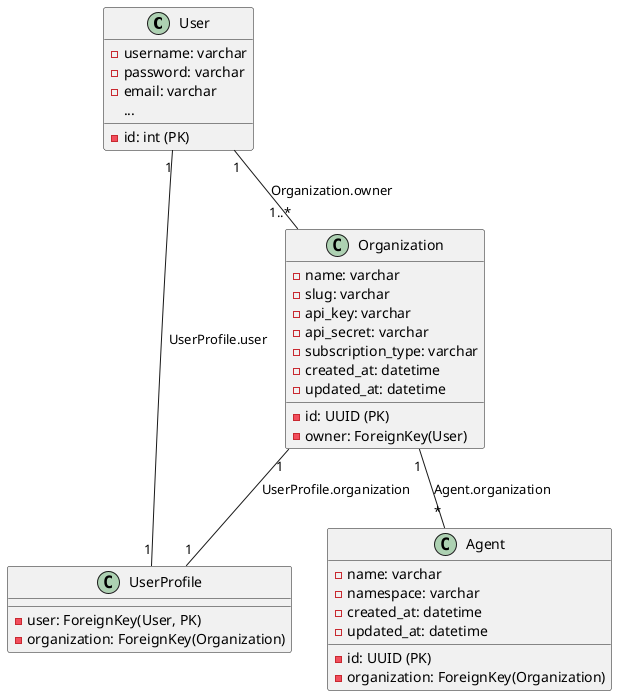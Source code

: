 @startuml

class User {
    -id: int (PK)
    -username: varchar
    -password: varchar
    -email: varchar
    ...
}

class UserProfile {
    -user: ForeignKey(User, PK)
    -organization: ForeignKey(Organization)
}

class Organization {
    -id: UUID (PK)
    -owner: ForeignKey(User)
    -name: varchar
    -slug: varchar
    -api_key: varchar
    -api_secret: varchar
    -subscription_type: varchar
    -created_at: datetime
    -updated_at: datetime
}

class Agent {
    -id: UUID (PK)
    -name: varchar
    -namespace: varchar
    -organization: ForeignKey(Organization)
    -created_at: datetime
    -updated_at: datetime
}

User "1" -- "1" UserProfile: UserProfile.user
Organization "1" -- "1" UserProfile: UserProfile.organization
Organization "1" -- "*" Agent: Agent.organization
User "1" -- "1..*" Organization: Organization.owner

@enduml
